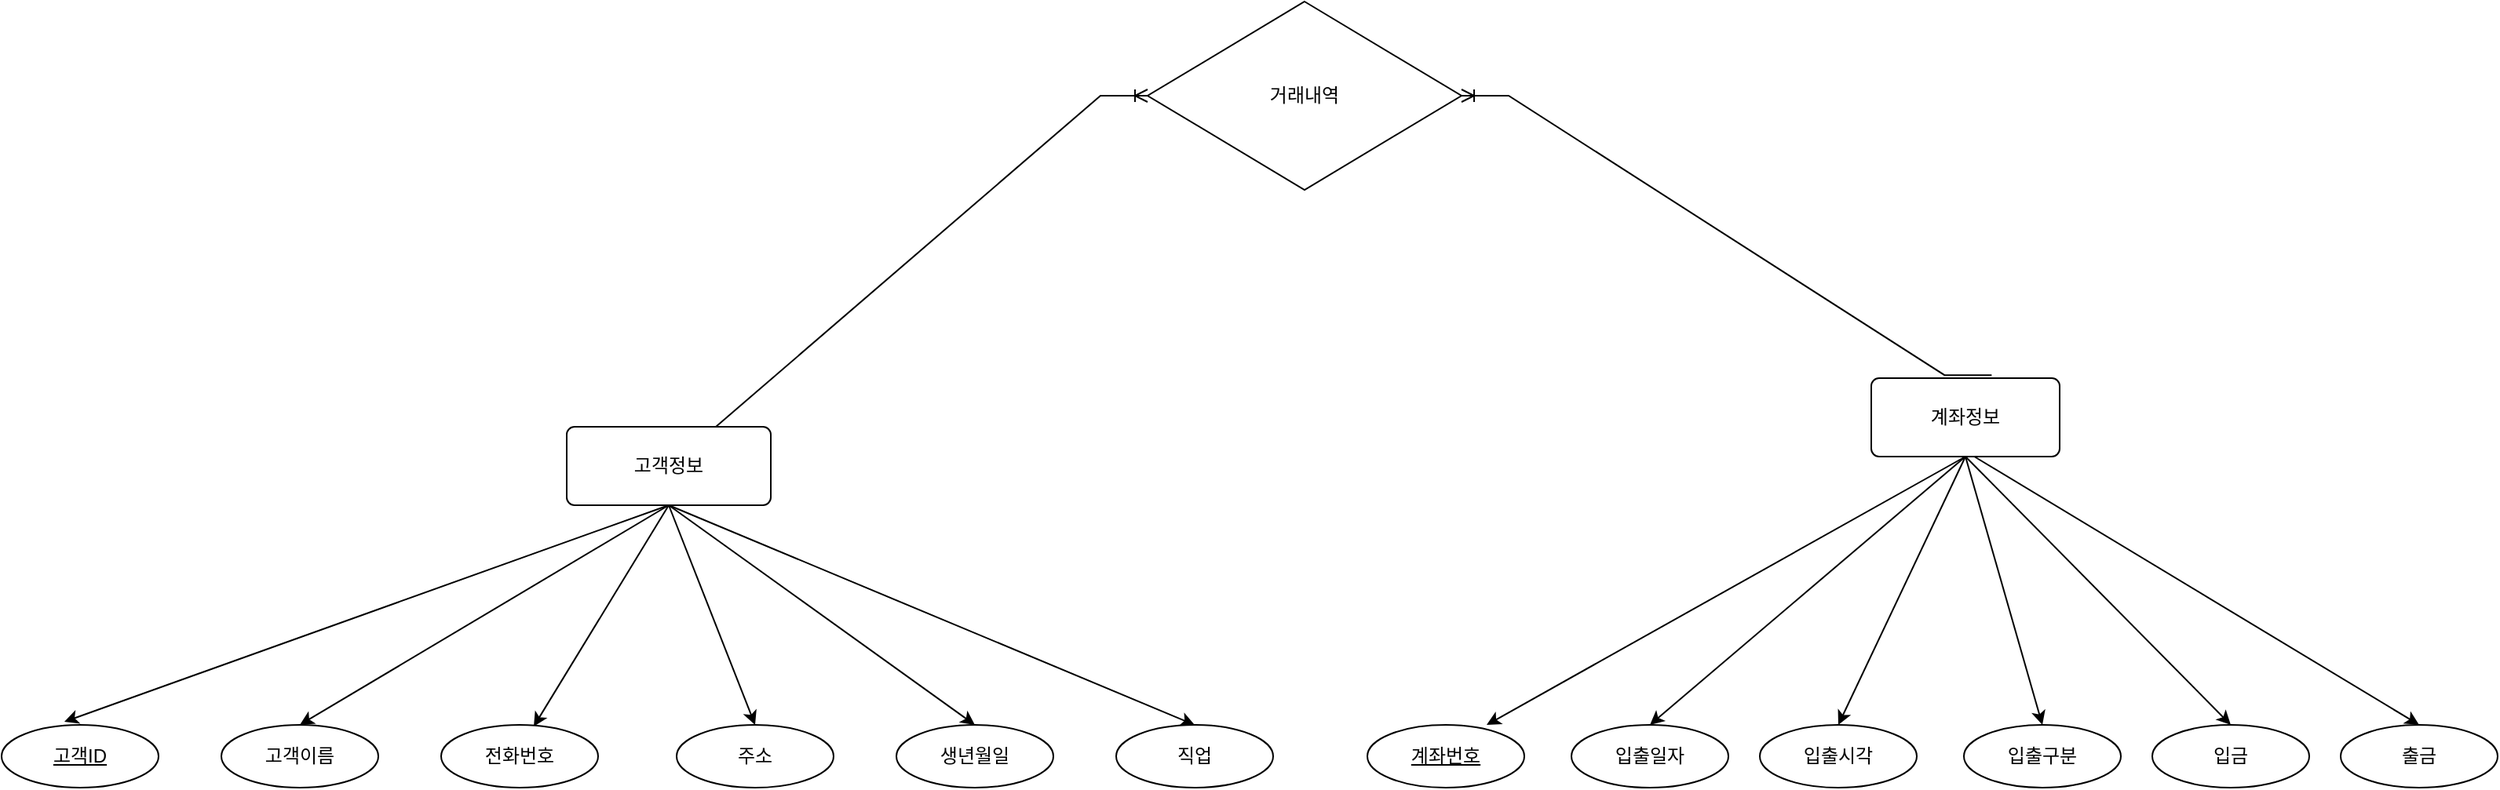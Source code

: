 <mxfile version="21.2.1" type="device">
  <diagram name="페이지-1" id="8Ubvru0rqMJdUf9TmVLK">
    <mxGraphModel dx="1080" dy="736" grid="1" gridSize="10" guides="1" tooltips="1" connect="1" arrows="1" fold="1" page="1" pageScale="1" pageWidth="4681" pageHeight="3300" math="0" shadow="0">
      <root>
        <mxCell id="0" />
        <mxCell id="1" parent="0" />
        <mxCell id="B9WzLmwqy4mPTbTFxrAz-3" value="고객ID" style="ellipse;whiteSpace=wrap;html=1;align=center;fontStyle=4;" vertex="1" parent="1">
          <mxGeometry x="50" y="641" width="100" height="40" as="geometry" />
        </mxCell>
        <mxCell id="B9WzLmwqy4mPTbTFxrAz-11" style="rounded=0;orthogonalLoop=1;jettySize=auto;html=1;entryX=0.4;entryY=-0.05;entryDx=0;entryDy=0;entryPerimeter=0;exitX=0.5;exitY=1;exitDx=0;exitDy=0;" edge="1" parent="1" source="B9WzLmwqy4mPTbTFxrAz-4" target="B9WzLmwqy4mPTbTFxrAz-3">
          <mxGeometry relative="1" as="geometry" />
        </mxCell>
        <mxCell id="B9WzLmwqy4mPTbTFxrAz-13" style="rounded=0;orthogonalLoop=1;jettySize=auto;html=1;entryX=0.59;entryY=0.025;entryDx=0;entryDy=0;entryPerimeter=0;exitX=0.5;exitY=1;exitDx=0;exitDy=0;" edge="1" parent="1" source="B9WzLmwqy4mPTbTFxrAz-4" target="B9WzLmwqy4mPTbTFxrAz-6">
          <mxGeometry relative="1" as="geometry" />
        </mxCell>
        <mxCell id="B9WzLmwqy4mPTbTFxrAz-14" style="rounded=0;orthogonalLoop=1;jettySize=auto;html=1;entryX=0.5;entryY=0;entryDx=0;entryDy=0;exitX=0.5;exitY=1;exitDx=0;exitDy=0;" edge="1" parent="1" source="B9WzLmwqy4mPTbTFxrAz-4" target="B9WzLmwqy4mPTbTFxrAz-5">
          <mxGeometry relative="1" as="geometry">
            <mxPoint x="250" y="611" as="targetPoint" />
          </mxGeometry>
        </mxCell>
        <mxCell id="B9WzLmwqy4mPTbTFxrAz-15" style="rounded=0;orthogonalLoop=1;jettySize=auto;html=1;entryX=0.5;entryY=0;entryDx=0;entryDy=0;exitX=0.5;exitY=1;exitDx=0;exitDy=0;" edge="1" parent="1" source="B9WzLmwqy4mPTbTFxrAz-4" target="B9WzLmwqy4mPTbTFxrAz-7">
          <mxGeometry relative="1" as="geometry" />
        </mxCell>
        <mxCell id="B9WzLmwqy4mPTbTFxrAz-16" style="rounded=0;orthogonalLoop=1;jettySize=auto;html=1;entryX=0.5;entryY=0;entryDx=0;entryDy=0;exitX=0.5;exitY=1;exitDx=0;exitDy=0;" edge="1" parent="1" source="B9WzLmwqy4mPTbTFxrAz-4" target="B9WzLmwqy4mPTbTFxrAz-8">
          <mxGeometry relative="1" as="geometry" />
        </mxCell>
        <mxCell id="B9WzLmwqy4mPTbTFxrAz-17" style="rounded=0;orthogonalLoop=1;jettySize=auto;html=1;entryX=0.5;entryY=0;entryDx=0;entryDy=0;exitX=0.5;exitY=1;exitDx=0;exitDy=0;" edge="1" parent="1" source="B9WzLmwqy4mPTbTFxrAz-4" target="B9WzLmwqy4mPTbTFxrAz-9">
          <mxGeometry relative="1" as="geometry" />
        </mxCell>
        <mxCell id="B9WzLmwqy4mPTbTFxrAz-4" value="고객정보" style="rounded=1;arcSize=10;whiteSpace=wrap;html=1;align=center;" vertex="1" parent="1">
          <mxGeometry x="410" y="451" width="130" height="50" as="geometry" />
        </mxCell>
        <mxCell id="B9WzLmwqy4mPTbTFxrAz-5" value="고객이름" style="ellipse;whiteSpace=wrap;html=1;align=center;" vertex="1" parent="1">
          <mxGeometry x="190" y="641" width="100" height="40" as="geometry" />
        </mxCell>
        <mxCell id="B9WzLmwqy4mPTbTFxrAz-6" value="전화번호" style="ellipse;whiteSpace=wrap;html=1;align=center;" vertex="1" parent="1">
          <mxGeometry x="330" y="641" width="100" height="40" as="geometry" />
        </mxCell>
        <mxCell id="B9WzLmwqy4mPTbTFxrAz-7" value="주소" style="ellipse;whiteSpace=wrap;html=1;align=center;" vertex="1" parent="1">
          <mxGeometry x="480" y="641" width="100" height="40" as="geometry" />
        </mxCell>
        <mxCell id="B9WzLmwqy4mPTbTFxrAz-8" value="생년월일" style="ellipse;whiteSpace=wrap;html=1;align=center;" vertex="1" parent="1">
          <mxGeometry x="620" y="641" width="100" height="40" as="geometry" />
        </mxCell>
        <mxCell id="B9WzLmwqy4mPTbTFxrAz-9" value="직업" style="ellipse;whiteSpace=wrap;html=1;align=center;" vertex="1" parent="1">
          <mxGeometry x="760" y="641" width="100" height="40" as="geometry" />
        </mxCell>
        <mxCell id="B9WzLmwqy4mPTbTFxrAz-26" style="rounded=0;orthogonalLoop=1;jettySize=auto;html=1;entryX=0.76;entryY=0;entryDx=0;entryDy=0;entryPerimeter=0;exitX=0.5;exitY=1;exitDx=0;exitDy=0;" edge="1" parent="1" source="B9WzLmwqy4mPTbTFxrAz-18" target="B9WzLmwqy4mPTbTFxrAz-20">
          <mxGeometry relative="1" as="geometry" />
        </mxCell>
        <mxCell id="B9WzLmwqy4mPTbTFxrAz-18" value="계좌정보" style="rounded=1;arcSize=10;whiteSpace=wrap;html=1;align=center;" vertex="1" parent="1">
          <mxGeometry x="1241" y="420" width="120" height="50" as="geometry" />
        </mxCell>
        <mxCell id="B9WzLmwqy4mPTbTFxrAz-20" value="계좌번호" style="ellipse;whiteSpace=wrap;html=1;align=center;fontStyle=4;" vertex="1" parent="1">
          <mxGeometry x="920" y="641" width="100" height="40" as="geometry" />
        </mxCell>
        <mxCell id="B9WzLmwqy4mPTbTFxrAz-21" value="입출일자" style="ellipse;whiteSpace=wrap;html=1;align=center;" vertex="1" parent="1">
          <mxGeometry x="1050" y="641" width="100" height="40" as="geometry" />
        </mxCell>
        <mxCell id="B9WzLmwqy4mPTbTFxrAz-22" value="입출시각" style="ellipse;whiteSpace=wrap;html=1;align=center;" vertex="1" parent="1">
          <mxGeometry x="1170" y="641" width="100" height="40" as="geometry" />
        </mxCell>
        <mxCell id="B9WzLmwqy4mPTbTFxrAz-23" value="입금" style="ellipse;whiteSpace=wrap;html=1;align=center;" vertex="1" parent="1">
          <mxGeometry x="1420" y="641" width="100" height="40" as="geometry" />
        </mxCell>
        <mxCell id="B9WzLmwqy4mPTbTFxrAz-24" value="입출구분" style="ellipse;whiteSpace=wrap;html=1;align=center;" vertex="1" parent="1">
          <mxGeometry x="1300" y="641" width="100" height="40" as="geometry" />
        </mxCell>
        <mxCell id="B9WzLmwqy4mPTbTFxrAz-25" value="출금" style="ellipse;whiteSpace=wrap;html=1;align=center;" vertex="1" parent="1">
          <mxGeometry x="1540" y="641" width="100" height="40" as="geometry" />
        </mxCell>
        <mxCell id="B9WzLmwqy4mPTbTFxrAz-27" style="rounded=0;orthogonalLoop=1;jettySize=auto;html=1;entryX=0.5;entryY=0;entryDx=0;entryDy=0;exitX=0.5;exitY=1;exitDx=0;exitDy=0;" edge="1" parent="1" source="B9WzLmwqy4mPTbTFxrAz-18" target="B9WzLmwqy4mPTbTFxrAz-21">
          <mxGeometry relative="1" as="geometry">
            <mxPoint x="1313" y="500" as="sourcePoint" />
            <mxPoint x="1066" y="590" as="targetPoint" />
          </mxGeometry>
        </mxCell>
        <mxCell id="B9WzLmwqy4mPTbTFxrAz-28" style="rounded=0;orthogonalLoop=1;jettySize=auto;html=1;entryX=0.5;entryY=0;entryDx=0;entryDy=0;exitX=0.5;exitY=1;exitDx=0;exitDy=0;" edge="1" parent="1" source="B9WzLmwqy4mPTbTFxrAz-18" target="B9WzLmwqy4mPTbTFxrAz-22">
          <mxGeometry relative="1" as="geometry">
            <mxPoint x="1316" y="500" as="sourcePoint" />
            <mxPoint x="1110" y="600" as="targetPoint" />
          </mxGeometry>
        </mxCell>
        <mxCell id="B9WzLmwqy4mPTbTFxrAz-29" style="rounded=0;orthogonalLoop=1;jettySize=auto;html=1;entryX=0.5;entryY=0;entryDx=0;entryDy=0;exitX=0.5;exitY=1;exitDx=0;exitDy=0;" edge="1" parent="1" source="B9WzLmwqy4mPTbTFxrAz-18" target="B9WzLmwqy4mPTbTFxrAz-24">
          <mxGeometry relative="1" as="geometry">
            <mxPoint x="1316" y="500" as="sourcePoint" />
            <mxPoint x="1230" y="600" as="targetPoint" />
          </mxGeometry>
        </mxCell>
        <mxCell id="B9WzLmwqy4mPTbTFxrAz-30" style="rounded=0;orthogonalLoop=1;jettySize=auto;html=1;entryX=0.5;entryY=0;entryDx=0;entryDy=0;exitX=0.5;exitY=1;exitDx=0;exitDy=0;" edge="1" parent="1" source="B9WzLmwqy4mPTbTFxrAz-18" target="B9WzLmwqy4mPTbTFxrAz-23">
          <mxGeometry relative="1" as="geometry">
            <mxPoint x="1316" y="470" as="sourcePoint" />
            <mxPoint x="1360" y="600" as="targetPoint" />
          </mxGeometry>
        </mxCell>
        <mxCell id="B9WzLmwqy4mPTbTFxrAz-31" style="rounded=0;orthogonalLoop=1;jettySize=auto;html=1;entryX=0.5;entryY=0;entryDx=0;entryDy=0;exitX=0.547;exitY=1;exitDx=0;exitDy=0;exitPerimeter=0;" edge="1" parent="1" source="B9WzLmwqy4mPTbTFxrAz-18" target="B9WzLmwqy4mPTbTFxrAz-25">
          <mxGeometry relative="1" as="geometry">
            <mxPoint x="1326" y="510" as="sourcePoint" />
            <mxPoint x="1480" y="600" as="targetPoint" />
          </mxGeometry>
        </mxCell>
        <mxCell id="B9WzLmwqy4mPTbTFxrAz-59" value="거래내역" style="shape=rhombus;perimeter=rhombusPerimeter;whiteSpace=wrap;html=1;align=center;" vertex="1" parent="1">
          <mxGeometry x="780" y="180" width="200" height="120" as="geometry" />
        </mxCell>
        <mxCell id="B9WzLmwqy4mPTbTFxrAz-63" value="" style="edgeStyle=entityRelationEdgeStyle;fontSize=12;html=1;endArrow=ERoneToMany;rounded=0;entryX=1;entryY=0.5;entryDx=0;entryDy=0;exitX=0.639;exitY=-0.038;exitDx=0;exitDy=0;exitPerimeter=0;" edge="1" parent="1" source="B9WzLmwqy4mPTbTFxrAz-18" target="B9WzLmwqy4mPTbTFxrAz-59">
          <mxGeometry width="100" height="100" relative="1" as="geometry">
            <mxPoint x="1070" y="360" as="sourcePoint" />
            <mxPoint x="1170" y="260" as="targetPoint" />
          </mxGeometry>
        </mxCell>
        <mxCell id="B9WzLmwqy4mPTbTFxrAz-64" value="" style="edgeStyle=entityRelationEdgeStyle;fontSize=12;html=1;endArrow=ERoneToMany;rounded=0;entryX=0;entryY=0.5;entryDx=0;entryDy=0;exitX=0.5;exitY=0;exitDx=0;exitDy=0;" edge="1" parent="1" source="B9WzLmwqy4mPTbTFxrAz-4" target="B9WzLmwqy4mPTbTFxrAz-59">
          <mxGeometry width="100" height="100" relative="1" as="geometry">
            <mxPoint x="750" y="470" as="sourcePoint" />
            <mxPoint x="850" y="370" as="targetPoint" />
          </mxGeometry>
        </mxCell>
      </root>
    </mxGraphModel>
  </diagram>
</mxfile>
